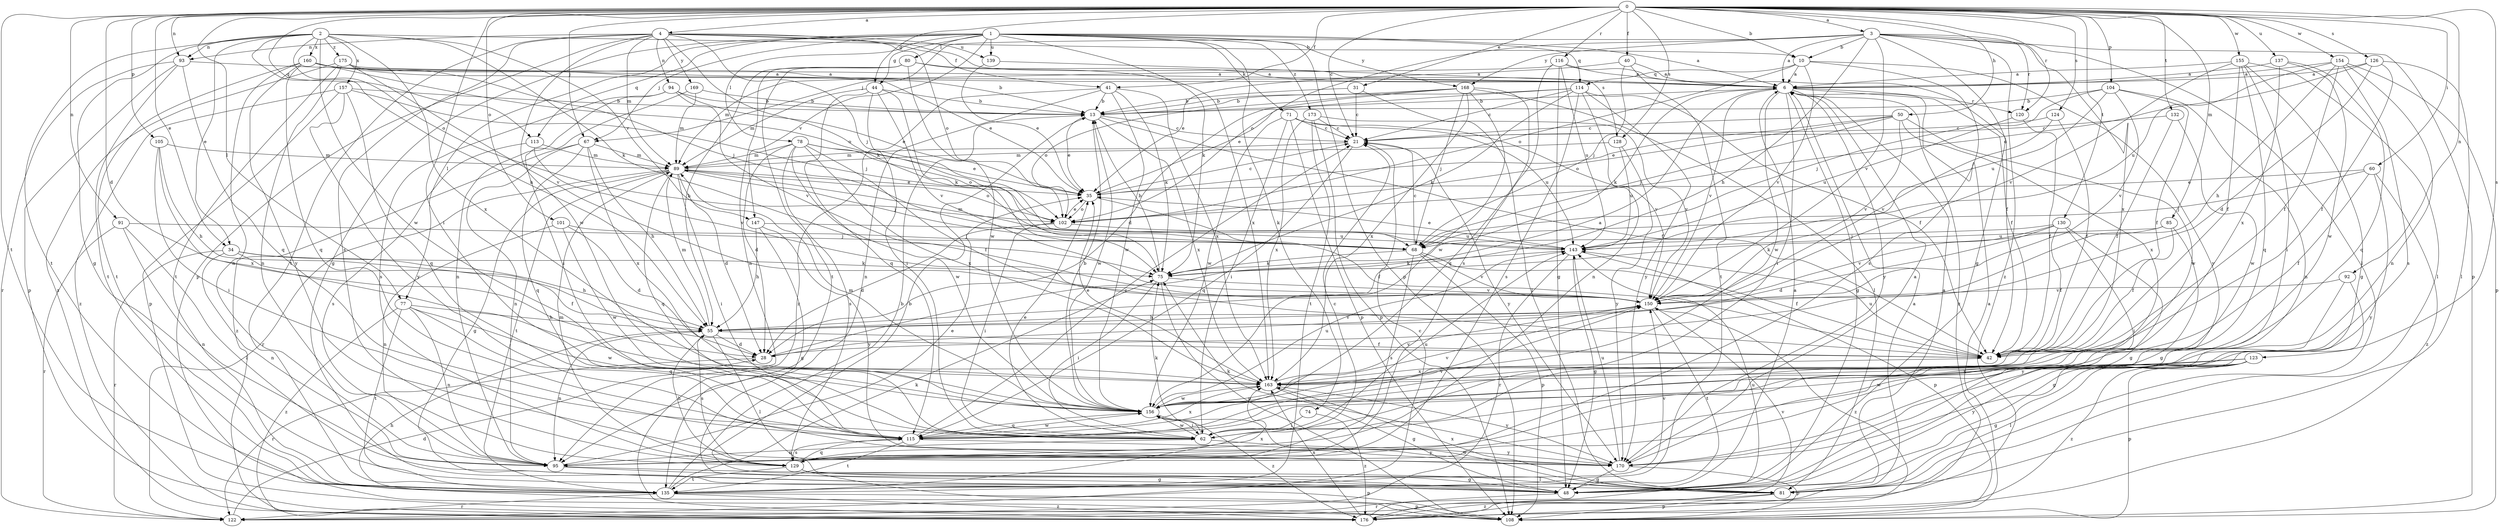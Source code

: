 strict digraph  {
0;
1;
2;
3;
4;
6;
10;
13;
21;
28;
31;
34;
35;
40;
41;
42;
44;
48;
50;
55;
60;
62;
67;
68;
71;
74;
75;
77;
78;
80;
81;
85;
89;
91;
92;
93;
94;
95;
101;
102;
104;
105;
108;
113;
114;
115;
116;
120;
122;
123;
124;
126;
128;
129;
130;
132;
135;
137;
139;
143;
147;
150;
154;
155;
156;
157;
160;
163;
168;
169;
170;
173;
175;
176;
0 -> 3  [label=a];
0 -> 4  [label=a];
0 -> 10  [label=b];
0 -> 21  [label=c];
0 -> 28  [label=d];
0 -> 31  [label=e];
0 -> 34  [label=e];
0 -> 40  [label=f];
0 -> 41  [label=f];
0 -> 44  [label=g];
0 -> 50  [label=h];
0 -> 60  [label=i];
0 -> 62  [label=i];
0 -> 67  [label=j];
0 -> 77  [label=l];
0 -> 85  [label=m];
0 -> 91  [label=n];
0 -> 92  [label=n];
0 -> 93  [label=n];
0 -> 101  [label=o];
0 -> 104  [label=p];
0 -> 105  [label=p];
0 -> 113  [label=q];
0 -> 116  [label=r];
0 -> 120  [label=r];
0 -> 123  [label=s];
0 -> 124  [label=s];
0 -> 126  [label=s];
0 -> 128  [label=s];
0 -> 130  [label=t];
0 -> 132  [label=t];
0 -> 135  [label=t];
0 -> 137  [label=u];
0 -> 154  [label=w];
0 -> 155  [label=w];
1 -> 6  [label=a];
1 -> 44  [label=g];
1 -> 48  [label=g];
1 -> 67  [label=j];
1 -> 71  [label=k];
1 -> 74  [label=k];
1 -> 75  [label=k];
1 -> 77  [label=l];
1 -> 78  [label=l];
1 -> 80  [label=l];
1 -> 108  [label=p];
1 -> 113  [label=q];
1 -> 114  [label=q];
1 -> 139  [label=u];
1 -> 147  [label=v];
1 -> 168  [label=y];
1 -> 173  [label=z];
2 -> 10  [label=b];
2 -> 34  [label=e];
2 -> 48  [label=g];
2 -> 55  [label=h];
2 -> 75  [label=k];
2 -> 93  [label=n];
2 -> 102  [label=o];
2 -> 135  [label=t];
2 -> 147  [label=v];
2 -> 156  [label=w];
2 -> 157  [label=x];
2 -> 160  [label=x];
2 -> 163  [label=x];
2 -> 175  [label=z];
3 -> 6  [label=a];
3 -> 10  [label=b];
3 -> 48  [label=g];
3 -> 55  [label=h];
3 -> 67  [label=j];
3 -> 81  [label=l];
3 -> 102  [label=o];
3 -> 108  [label=p];
3 -> 120  [label=r];
3 -> 150  [label=v];
3 -> 163  [label=x];
3 -> 168  [label=y];
3 -> 176  [label=z];
4 -> 41  [label=f];
4 -> 68  [label=j];
4 -> 75  [label=k];
4 -> 89  [label=m];
4 -> 93  [label=n];
4 -> 94  [label=n];
4 -> 102  [label=o];
4 -> 108  [label=p];
4 -> 128  [label=s];
4 -> 129  [label=s];
4 -> 135  [label=t];
4 -> 139  [label=u];
4 -> 156  [label=w];
4 -> 169  [label=y];
6 -> 13  [label=b];
6 -> 42  [label=f];
6 -> 48  [label=g];
6 -> 62  [label=i];
6 -> 75  [label=k];
6 -> 120  [label=r];
6 -> 150  [label=v];
6 -> 156  [label=w];
6 -> 170  [label=y];
6 -> 176  [label=z];
10 -> 6  [label=a];
10 -> 102  [label=o];
10 -> 114  [label=q];
10 -> 129  [label=s];
10 -> 150  [label=v];
10 -> 170  [label=y];
13 -> 21  [label=c];
13 -> 35  [label=e];
13 -> 42  [label=f];
13 -> 156  [label=w];
13 -> 163  [label=x];
21 -> 89  [label=m];
21 -> 115  [label=q];
21 -> 170  [label=y];
28 -> 6  [label=a];
28 -> 122  [label=r];
31 -> 13  [label=b];
31 -> 21  [label=c];
31 -> 81  [label=l];
34 -> 42  [label=f];
34 -> 55  [label=h];
34 -> 75  [label=k];
34 -> 95  [label=n];
34 -> 122  [label=r];
35 -> 21  [label=c];
35 -> 42  [label=f];
35 -> 102  [label=o];
40 -> 6  [label=a];
40 -> 35  [label=e];
40 -> 68  [label=j];
40 -> 135  [label=t];
41 -> 13  [label=b];
41 -> 75  [label=k];
41 -> 95  [label=n];
41 -> 156  [label=w];
41 -> 163  [label=x];
41 -> 176  [label=z];
42 -> 143  [label=u];
42 -> 163  [label=x];
44 -> 13  [label=b];
44 -> 62  [label=i];
44 -> 75  [label=k];
44 -> 89  [label=m];
44 -> 115  [label=q];
44 -> 150  [label=v];
48 -> 6  [label=a];
48 -> 13  [label=b];
48 -> 122  [label=r];
50 -> 21  [label=c];
50 -> 35  [label=e];
50 -> 68  [label=j];
50 -> 102  [label=o];
50 -> 150  [label=v];
50 -> 156  [label=w];
50 -> 163  [label=x];
55 -> 28  [label=d];
55 -> 42  [label=f];
55 -> 81  [label=l];
55 -> 89  [label=m];
55 -> 95  [label=n];
55 -> 129  [label=s];
55 -> 150  [label=v];
60 -> 35  [label=e];
60 -> 42  [label=f];
60 -> 68  [label=j];
60 -> 170  [label=y];
60 -> 176  [label=z];
62 -> 35  [label=e];
62 -> 75  [label=k];
62 -> 95  [label=n];
62 -> 143  [label=u];
62 -> 156  [label=w];
62 -> 170  [label=y];
67 -> 55  [label=h];
67 -> 89  [label=m];
67 -> 95  [label=n];
67 -> 115  [label=q];
67 -> 163  [label=x];
67 -> 176  [label=z];
68 -> 21  [label=c];
68 -> 42  [label=f];
68 -> 75  [label=k];
68 -> 108  [label=p];
68 -> 129  [label=s];
68 -> 150  [label=v];
71 -> 21  [label=c];
71 -> 62  [label=i];
71 -> 108  [label=p];
71 -> 143  [label=u];
71 -> 150  [label=v];
71 -> 156  [label=w];
74 -> 62  [label=i];
74 -> 176  [label=z];
75 -> 13  [label=b];
75 -> 62  [label=i];
75 -> 108  [label=p];
75 -> 150  [label=v];
77 -> 55  [label=h];
77 -> 95  [label=n];
77 -> 115  [label=q];
77 -> 135  [label=t];
77 -> 156  [label=w];
77 -> 176  [label=z];
78 -> 28  [label=d];
78 -> 35  [label=e];
78 -> 42  [label=f];
78 -> 89  [label=m];
78 -> 102  [label=o];
78 -> 129  [label=s];
78 -> 156  [label=w];
78 -> 163  [label=x];
80 -> 6  [label=a];
80 -> 55  [label=h];
80 -> 95  [label=n];
80 -> 135  [label=t];
80 -> 156  [label=w];
80 -> 163  [label=x];
81 -> 6  [label=a];
81 -> 108  [label=p];
81 -> 156  [label=w];
81 -> 163  [label=x];
81 -> 176  [label=z];
85 -> 42  [label=f];
85 -> 48  [label=g];
85 -> 75  [label=k];
85 -> 143  [label=u];
89 -> 28  [label=d];
89 -> 35  [label=e];
89 -> 48  [label=g];
89 -> 62  [label=i];
89 -> 68  [label=j];
89 -> 102  [label=o];
89 -> 115  [label=q];
89 -> 122  [label=r];
89 -> 135  [label=t];
91 -> 68  [label=j];
91 -> 81  [label=l];
91 -> 95  [label=n];
91 -> 122  [label=r];
92 -> 48  [label=g];
92 -> 150  [label=v];
92 -> 170  [label=y];
93 -> 6  [label=a];
93 -> 108  [label=p];
93 -> 115  [label=q];
93 -> 122  [label=r];
93 -> 135  [label=t];
94 -> 13  [label=b];
94 -> 35  [label=e];
94 -> 95  [label=n];
94 -> 129  [label=s];
94 -> 150  [label=v];
95 -> 35  [label=e];
95 -> 48  [label=g];
95 -> 81  [label=l];
101 -> 28  [label=d];
101 -> 68  [label=j];
101 -> 95  [label=n];
101 -> 156  [label=w];
102 -> 28  [label=d];
102 -> 35  [label=e];
102 -> 62  [label=i];
102 -> 143  [label=u];
104 -> 13  [label=b];
104 -> 42  [label=f];
104 -> 68  [label=j];
104 -> 95  [label=n];
104 -> 143  [label=u];
104 -> 150  [label=v];
105 -> 55  [label=h];
105 -> 62  [label=i];
105 -> 89  [label=m];
105 -> 163  [label=x];
108 -> 6  [label=a];
108 -> 55  [label=h];
113 -> 89  [label=m];
113 -> 129  [label=s];
113 -> 150  [label=v];
114 -> 13  [label=b];
114 -> 21  [label=c];
114 -> 35  [label=e];
114 -> 42  [label=f];
114 -> 75  [label=k];
114 -> 95  [label=n];
114 -> 129  [label=s];
114 -> 170  [label=y];
115 -> 21  [label=c];
115 -> 129  [label=s];
115 -> 135  [label=t];
115 -> 150  [label=v];
115 -> 156  [label=w];
115 -> 163  [label=x];
115 -> 170  [label=y];
116 -> 6  [label=a];
116 -> 42  [label=f];
116 -> 48  [label=g];
116 -> 89  [label=m];
116 -> 129  [label=s];
116 -> 143  [label=u];
120 -> 42  [label=f];
120 -> 143  [label=u];
122 -> 6  [label=a];
122 -> 21  [label=c];
122 -> 28  [label=d];
123 -> 48  [label=g];
123 -> 81  [label=l];
123 -> 108  [label=p];
123 -> 156  [label=w];
123 -> 163  [label=x];
123 -> 170  [label=y];
123 -> 176  [label=z];
124 -> 21  [label=c];
124 -> 42  [label=f];
124 -> 150  [label=v];
126 -> 6  [label=a];
126 -> 28  [label=d];
126 -> 42  [label=f];
126 -> 81  [label=l];
126 -> 102  [label=o];
128 -> 89  [label=m];
128 -> 143  [label=u];
128 -> 170  [label=y];
129 -> 21  [label=c];
129 -> 48  [label=g];
129 -> 55  [label=h];
129 -> 89  [label=m];
129 -> 108  [label=p];
129 -> 115  [label=q];
129 -> 135  [label=t];
130 -> 28  [label=d];
130 -> 42  [label=f];
130 -> 48  [label=g];
130 -> 62  [label=i];
130 -> 68  [label=j];
130 -> 150  [label=v];
132 -> 21  [label=c];
132 -> 42  [label=f];
132 -> 156  [label=w];
135 -> 13  [label=b];
135 -> 75  [label=k];
135 -> 108  [label=p];
135 -> 122  [label=r];
135 -> 150  [label=v];
135 -> 163  [label=x];
135 -> 176  [label=z];
137 -> 6  [label=a];
137 -> 115  [label=q];
137 -> 156  [label=w];
137 -> 163  [label=x];
139 -> 6  [label=a];
139 -> 35  [label=e];
143 -> 35  [label=e];
143 -> 48  [label=g];
143 -> 75  [label=k];
143 -> 89  [label=m];
143 -> 108  [label=p];
143 -> 122  [label=r];
147 -> 48  [label=g];
147 -> 55  [label=h];
147 -> 143  [label=u];
147 -> 170  [label=y];
150 -> 55  [label=h];
150 -> 135  [label=t];
150 -> 176  [label=z];
154 -> 6  [label=a];
154 -> 42  [label=f];
154 -> 55  [label=h];
154 -> 95  [label=n];
154 -> 108  [label=p];
154 -> 129  [label=s];
154 -> 143  [label=u];
155 -> 6  [label=a];
155 -> 42  [label=f];
155 -> 48  [label=g];
155 -> 62  [label=i];
155 -> 81  [label=l];
155 -> 115  [label=q];
155 -> 150  [label=v];
156 -> 13  [label=b];
156 -> 62  [label=i];
156 -> 89  [label=m];
156 -> 115  [label=q];
156 -> 143  [label=u];
156 -> 150  [label=v];
156 -> 176  [label=z];
157 -> 13  [label=b];
157 -> 68  [label=j];
157 -> 108  [label=p];
157 -> 115  [label=q];
157 -> 170  [label=y];
157 -> 176  [label=z];
160 -> 6  [label=a];
160 -> 13  [label=b];
160 -> 35  [label=e];
160 -> 95  [label=n];
160 -> 102  [label=o];
160 -> 115  [label=q];
160 -> 135  [label=t];
160 -> 170  [label=y];
163 -> 35  [label=e];
163 -> 48  [label=g];
163 -> 150  [label=v];
163 -> 156  [label=w];
163 -> 170  [label=y];
168 -> 13  [label=b];
168 -> 28  [label=d];
168 -> 68  [label=j];
168 -> 81  [label=l];
168 -> 102  [label=o];
168 -> 115  [label=q];
168 -> 156  [label=w];
168 -> 163  [label=x];
169 -> 13  [label=b];
169 -> 62  [label=i];
169 -> 89  [label=m];
170 -> 6  [label=a];
170 -> 48  [label=g];
170 -> 75  [label=k];
170 -> 108  [label=p];
170 -> 143  [label=u];
173 -> 21  [label=c];
173 -> 108  [label=p];
173 -> 135  [label=t];
173 -> 150  [label=v];
173 -> 163  [label=x];
175 -> 6  [label=a];
175 -> 68  [label=j];
175 -> 95  [label=n];
175 -> 135  [label=t];
175 -> 150  [label=v];
175 -> 176  [label=z];
176 -> 143  [label=u];
176 -> 150  [label=v];
176 -> 163  [label=x];
}
